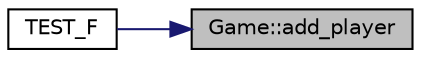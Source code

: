 digraph "Game::add_player"
{
 // INTERACTIVE_SVG=YES
 // LATEX_PDF_SIZE
  edge [fontname="Helvetica",fontsize="10",labelfontname="Helvetica",labelfontsize="10"];
  node [fontname="Helvetica",fontsize="10",shape=record];
  rankdir="RL";
  Node1 [label="Game::add_player",height=0.2,width=0.4,color="black", fillcolor="grey75", style="filled", fontcolor="black",tooltip="Adds a player to the game."];
  Node1 -> Node2 [dir="back",color="midnightblue",fontsize="10",style="solid",fontname="Helvetica"];
  Node2 [label="TEST_F",height=0.2,width=0.4,color="black", fillcolor="white", style="filled",URL="$test___game_8cc.html#af2320f9bc9ad6be0d5f4e1ab86a0b704",tooltip=" "];
}
